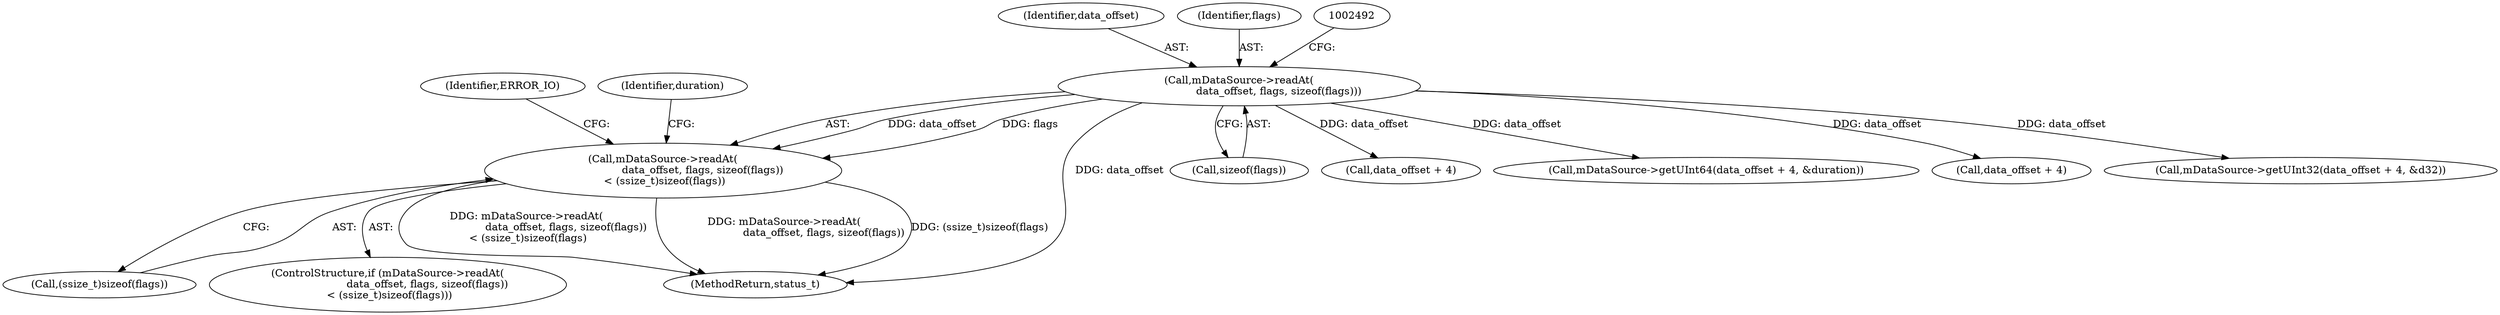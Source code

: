 digraph "0_Android_f4a88c8ed4f8186b3d6e2852993e063fc33ff231@API" {
"1002485" [label="(Call,mDataSource->readAt(\n                        data_offset, flags, sizeof(flags))\n < (ssize_t)sizeof(flags))"];
"1002486" [label="(Call,mDataSource->readAt(\n                        data_offset, flags, sizeof(flags)))"];
"1002486" [label="(Call,mDataSource->readAt(\n                        data_offset, flags, sizeof(flags)))"];
"1002487" [label="(Identifier,data_offset)"];
"1002497" [label="(Identifier,ERROR_IO)"];
"1002489" [label="(Call,sizeof(flags))"];
"1002540" [label="(Call,data_offset + 4)"];
"1002500" [label="(Identifier,duration)"];
"1002491" [label="(Call,(ssize_t)sizeof(flags))"];
"1002485" [label="(Call,mDataSource->readAt(\n                        data_offset, flags, sizeof(flags))\n < (ssize_t)sizeof(flags))"];
"1002484" [label="(ControlStructure,if (mDataSource->readAt(\n                        data_offset, flags, sizeof(flags))\n < (ssize_t)sizeof(flags)))"];
"1002516" [label="(Call,mDataSource->getUInt64(data_offset + 4, &duration))"];
"1002488" [label="(Identifier,flags)"];
"1002517" [label="(Call,data_offset + 4)"];
"1002911" [label="(MethodReturn,status_t)"];
"1002539" [label="(Call,mDataSource->getUInt32(data_offset + 4, &d32))"];
"1002485" -> "1002484"  [label="AST: "];
"1002485" -> "1002491"  [label="CFG: "];
"1002486" -> "1002485"  [label="AST: "];
"1002491" -> "1002485"  [label="AST: "];
"1002497" -> "1002485"  [label="CFG: "];
"1002500" -> "1002485"  [label="CFG: "];
"1002485" -> "1002911"  [label="DDG: mDataSource->readAt(\n                        data_offset, flags, sizeof(flags))\n < (ssize_t)sizeof(flags)"];
"1002485" -> "1002911"  [label="DDG: mDataSource->readAt(\n                        data_offset, flags, sizeof(flags))"];
"1002485" -> "1002911"  [label="DDG: (ssize_t)sizeof(flags)"];
"1002486" -> "1002485"  [label="DDG: data_offset"];
"1002486" -> "1002485"  [label="DDG: flags"];
"1002486" -> "1002489"  [label="CFG: "];
"1002487" -> "1002486"  [label="AST: "];
"1002488" -> "1002486"  [label="AST: "];
"1002489" -> "1002486"  [label="AST: "];
"1002492" -> "1002486"  [label="CFG: "];
"1002486" -> "1002911"  [label="DDG: data_offset"];
"1002486" -> "1002516"  [label="DDG: data_offset"];
"1002486" -> "1002517"  [label="DDG: data_offset"];
"1002486" -> "1002539"  [label="DDG: data_offset"];
"1002486" -> "1002540"  [label="DDG: data_offset"];
}

